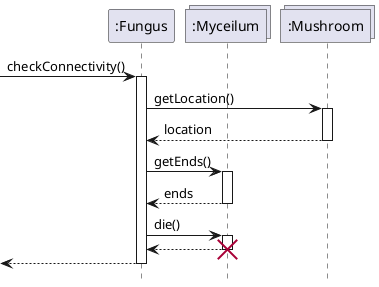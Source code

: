 @startuml Fungus/check-connectivity
hide footbox

participant ":Fungus" as fungus
collections ":Myceilum" as mycelium
collections ":Mushroom" as mushroom

'TODO hmmm, im not sure about this
' self to self?

-> fungus : checkConnectivity()
activate fungus

fungus -> mushroom : getLocation()
activate mushroom
return location

fungus -> mycelium : getEnds()
activate mycelium
return ends


fungus -> mycelium : die()
activate mycelium
return
destroy mycelium

return

@enduml